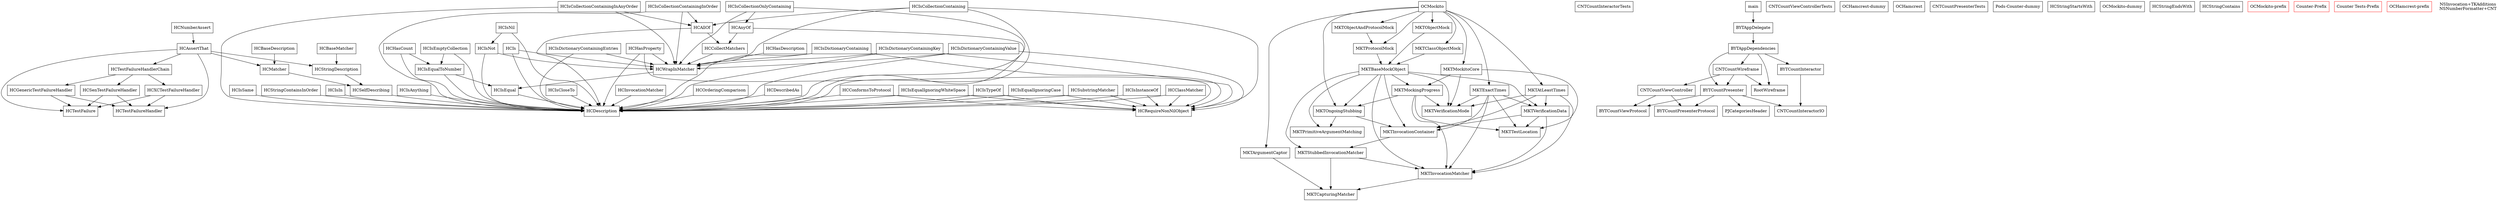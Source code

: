 digraph G {
	node [shape=box];
	"HCSubstringMatcher" -> "HCDescription";
	"HCSubstringMatcher" -> "HCRequireNonNilObject";
	"MKTClassObjectMock" -> "MKTBaseMockObject";
	"HCIsCollectionContainingInAnyOrder" -> "HCAllOf";
	"HCIsCollectionContainingInAnyOrder" -> "HCDescription";
	"HCIsCollectionContainingInAnyOrder" -> "HCWrapInMatcher";
	"HCIsCloseTo" -> "HCDescription";
	"MKTInvocationContainer" -> "MKTStubbedInvocationMatcher";
	"MKTMockingProgress" -> "MKTInvocationMatcher";
	"MKTMockingProgress" -> "MKTOngoingStubbing";
	"MKTMockingProgress" -> "MKTTestLocation";
	"MKTMockingProgress" -> "MKTVerificationMode";
	"HCMatcher" -> "HCSelfDescribing";
	"HCIsNil" -> "HCDescription";
	"HCIsNil" -> "HCIsNot";
	"CNTCountInteractorTests" -> {};
	"MKTAtLeastTimes" -> "MKTInvocationMatcher";
	"MKTAtLeastTimes" -> "MKTInvocationContainer";
	"MKTAtLeastTimes" -> "MKTVerificationData";
	"MKTAtLeastTimes" -> "MKTVerificationMode";
	"HCTestFailureHandler" -> {};
	"MKTTestLocation" -> {};
	"HCTestFailure" -> {};
	"main" -> "BYTAppDelegate";
	"CNTCountWireframe" -> "BYTCountPresenter";
	"CNTCountWireframe" -> "RootWireframe";
	"CNTCountWireframe" -> "CNTCountViewController";
	"HCBaseMatcher" -> "HCStringDescription";
	"MKTArgumentCaptor" -> "MKTCapturingMatcher";
	"BYTAppDelegate" -> "BYTAppDependencies";
	"HCIsEqualToNumber" -> "HCIsEqual";
	"HCIsEqualToNumber" -> "HCDescription";
	"CNTCountViewControllerTests" -> {};
	"HCIsCollectionOnlyContaining" -> "HCDescription";
	"HCIsCollectionOnlyContaining" -> "HCAnyOf";
	"HCIsCollectionOnlyContaining" -> "HCWrapInMatcher";
	"HCInvocationMatcher" -> "HCDescription";
	"MKTProtocolMock" -> "MKTBaseMockObject";
	"HCIsInstanceOf" -> "HCDescription";
	"HCIsInstanceOf" -> "HCRequireNonNilObject";
	"HCBaseDescription" -> "HCMatcher";
	"HCIsCollectionContainingInOrder" -> "HCDescription";
	"HCIsCollectionContainingInOrder" -> "HCAllOf";
	"HCIsCollectionContainingInOrder" -> "HCWrapInMatcher";
	"MKTCapturingMatcher" -> {};
	"HCAssertThat" -> "HCStringDescription";
	"HCAssertThat" -> "HCTestFailure";
	"HCAssertThat" -> "HCMatcher";
	"HCAssertThat" -> "HCTestFailureHandlerChain";
	"HCAssertThat" -> "HCTestFailureHandler";
	"HCOrderingComparison" -> "HCDescription";
	"MKTOngoingStubbing" -> "MKTInvocationContainer";
	"MKTOngoingStubbing" -> "MKTPrimitiveArgumentMatching";
	"BYTCountViewProtocol" -> {};
	"HCClassMatcher" -> "HCDescription";
	"HCClassMatcher" -> "HCRequireNonNilObject";
	"HCSenTestFailureHandler" -> "HCTestFailure";
	"HCSenTestFailureHandler" -> "HCTestFailureHandler";
	"OCHamcrest-dummy" -> {};
	"HCSelfDescribing" -> "HCDescription";
	"MKTObjectMock" -> "MKTBaseMockObject";
	"OCHamcrest" -> {};
	"MKTObjectAndProtocolMock" -> "MKTProtocolMock";
	"MKTMockitoCore" -> "MKTMockingProgress";
	"MKTMockitoCore" -> "MKTTestLocation";
	"MKTMockitoCore" -> "MKTVerificationMode";
	"HCHasCount" -> "HCIsEqualToNumber";
	"HCHasCount" -> "HCDescription";
	"MKTVerificationData" -> "MKTInvocationMatcher";
	"MKTVerificationData" -> "MKTInvocationContainer";
	"MKTVerificationData" -> "MKTTestLocation";
	"CNTCountPresenterTests" -> {};
	"HCConformsToProtocol" -> "HCDescription";
	"HCConformsToProtocol" -> "HCRequireNonNilObject";
	"HCHasDescription" -> "HCWrapInMatcher";
	"HCDescription" -> {};
	"HCIs" -> "HCDescription";
	"HCIs" -> "HCWrapInMatcher";
	"HCIsSame" -> "HCDescription";
	"BYTCountInteractor" -> "CNTCountInteractorIO";
	"HCIsEqualIgnoringWhiteSpace" -> "HCDescription";
	"HCIsEqualIgnoringWhiteSpace" -> "HCRequireNonNilObject";
	"PJCategoriesHeader" -> {};
	"MKTInvocationMatcher" -> "MKTCapturingMatcher";
	"HCHasProperty" -> "HCDescription";
	"HCHasProperty" -> "HCRequireNonNilObject";
	"HCHasProperty" -> "HCWrapInMatcher";
	"MKTBaseMockObject" -> "MKTInvocationContainer";
	"MKTBaseMockObject" -> "MKTOngoingStubbing";
	"MKTBaseMockObject" -> "MKTInvocationMatcher";
	"MKTBaseMockObject" -> "MKTMockingProgress";
	"MKTBaseMockObject" -> "MKTVerificationData";
	"MKTBaseMockObject" -> "MKTStubbedInvocationMatcher";
	"MKTBaseMockObject" -> "MKTPrimitiveArgumentMatching";
	"MKTBaseMockObject" -> "MKTVerificationMode";
	"HCAllOf" -> "HCDescription";
	"HCAllOf" -> "HCCollectMatchers";
	"OCMockito" -> "MKTClassObjectMock";
	"OCMockito" -> "MKTAtLeastTimes";
	"OCMockito" -> "MKTObjectMock";
	"OCMockito" -> "MKTOngoingStubbing";
	"OCMockito" -> "MKTProtocolMock";
	"OCMockito" -> "MKTMockitoCore";
	"OCMockito" -> "MKTExactTimes";
	"OCMockito" -> "MKTObjectAndProtocolMock";
	"OCMockito" -> "MKTArgumentCaptor";
	"HCNumberAssert" -> "HCAssertThat";
	"HCStringContainsInOrder" -> "HCDescription";
	"Pods-Counter-dummy" -> {};
	"MKTStubbedInvocationMatcher" -> "MKTInvocationMatcher";
	"MKTStubbedInvocationMatcher" -> "MKTCapturingMatcher";
	"HCIsCollectionContaining" -> "HCDescription";
	"HCIsCollectionContaining" -> "HCAllOf";
	"HCIsCollectionContaining" -> "HCRequireNonNilObject";
	"HCIsCollectionContaining" -> "HCWrapInMatcher";
	"MKTVerificationMode" -> {};
	"HCIsAnything" -> "HCDescription";
	"HCIsEqual" -> "HCDescription";
	"HCIsDictionaryContaining" -> "HCDescription";
	"HCIsDictionaryContaining" -> "HCRequireNonNilObject";
	"HCIsDictionaryContaining" -> "HCWrapInMatcher";
	"CNTCountInteractorIO" -> {};
	"MKTExactTimes" -> "MKTInvocationContainer";
	"MKTExactTimes" -> "MKTVerificationData";
	"MKTExactTimes" -> "MKTInvocationMatcher";
	"MKTExactTimes" -> "MKTTestLocation";
	"MKTExactTimes" -> "MKTVerificationMode";
	"HCStringDescription" -> "HCSelfDescribing";
	"HCAnyOf" -> "HCDescription";
	"HCAnyOf" -> "HCCollectMatchers";
	"HCStringStartsWith" -> {};
	"HCXCTestFailureHandler" -> "HCTestFailure";
	"HCXCTestFailureHandler" -> "HCTestFailureHandler";
	"HCRequireNonNilObject" -> {};
	"HCTestFailureHandlerChain" -> "HCSenTestFailureHandler";
	"HCTestFailureHandlerChain" -> "HCGenericTestFailureHandler";
	"HCTestFailureHandlerChain" -> "HCXCTestFailureHandler";
	"HCWrapInMatcher" -> "HCIsEqual";
	"HCIsEmptyCollection" -> "HCIsEqualToNumber";
	"HCIsEmptyCollection" -> "HCDescription";
	"BYTCountPresenter" -> "BYTCountViewProtocol";
	"BYTCountPresenter" -> "CNTCountInteractorIO";
	"BYTCountPresenter" -> "BYTCountPresenterProtocol";
	"BYTCountPresenter" -> "PJCategoriesHeader";
	"HCDescribedAs" -> "HCDescription";
	"MKTPrimitiveArgumentMatching" -> {};
	"HCIsIn" -> "HCDescription";
	"HCIsNot" -> "HCDescription";
	"HCIsNot" -> "HCWrapInMatcher";
	"HCGenericTestFailureHandler" -> "HCTestFailure";
	"HCGenericTestFailureHandler" -> "HCTestFailureHandler";
	"HCIsTypeOf" -> "HCDescription";
	"HCIsTypeOf" -> "HCRequireNonNilObject";
	"HCIsEqualIgnoringCase" -> "HCDescription";
	"HCIsEqualIgnoringCase" -> "HCRequireNonNilObject";
	"OCMockito-dummy" -> {};
	"CNTCountViewController" -> "BYTCountViewProtocol";
	"CNTCountViewController" -> "BYTCountPresenterProtocol";
	"HCIsDictionaryContainingKey" -> "HCDescription";
	"HCIsDictionaryContainingKey" -> "HCRequireNonNilObject";
	"HCIsDictionaryContainingKey" -> "HCWrapInMatcher";
	"BYTCountPresenterProtocol" -> {};
	"BYTAppDependencies" -> "BYTCountInteractor";
	"BYTAppDependencies" -> "BYTCountPresenter";
	"BYTAppDependencies" -> "CNTCountWireframe";
	"BYTAppDependencies" -> "RootWireframe";
	"HCStringEndsWith" -> {};
	"HCIsDictionaryContainingEntries" -> "HCDescription";
	"HCIsDictionaryContainingEntries" -> "HCWrapInMatcher";
	"HCCollectMatchers" -> "HCWrapInMatcher";
	"HCIsDictionaryContainingValue" -> "HCDescription";
	"HCIsDictionaryContainingValue" -> "HCRequireNonNilObject";
	"HCIsDictionaryContainingValue" -> "HCWrapInMatcher";
	"RootWireframe" -> {};
	"HCStringContains" -> {};
	
	"OCMockito-prefix" [color=red];
	"Counter-Prefix" [color=red];
	"Counter Tests-Prefix" [color=red];
	"OCHamcrest-prefix" [color=red];
	
	edge [color=blue, dir=both];
	
	edge [color=black];
	node [shape=plaintext];
	"Categories" [label="NSInvocation+TKAdditions\nNSNumberFormatter+CNT"];
}

